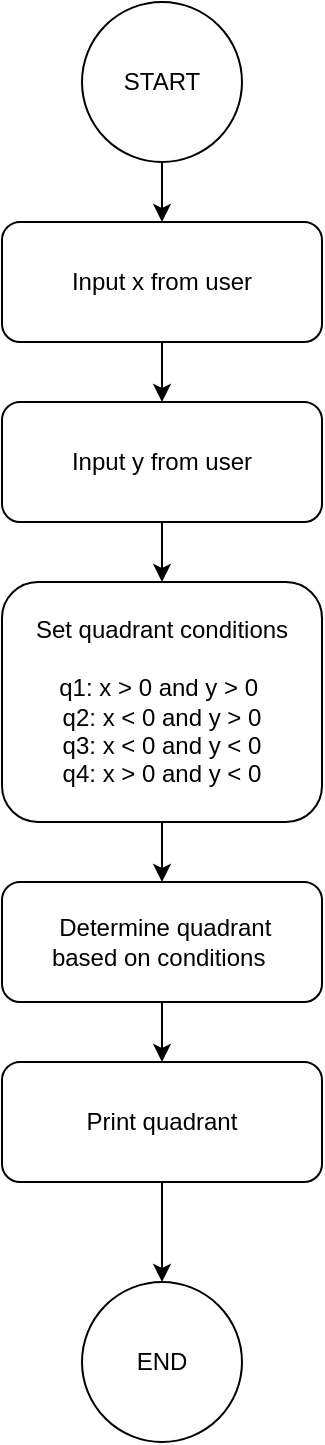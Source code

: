 <mxfile>
    <diagram id="yj5n4ftYq1eQMBED9ttL" name="Page-1">
        <mxGraphModel dx="332" dy="289" grid="1" gridSize="10" guides="1" tooltips="1" connect="1" arrows="1" fold="1" page="1" pageScale="1" pageWidth="850" pageHeight="1100" math="0" shadow="0">
            <root>
                <mxCell id="0"/>
                <mxCell id="1" parent="0"/>
                <mxCell id="9" value="" style="edgeStyle=none;html=1;" edge="1" parent="1" source="2" target="3">
                    <mxGeometry relative="1" as="geometry"/>
                </mxCell>
                <mxCell id="2" value="START" style="ellipse;whiteSpace=wrap;html=1;aspect=fixed;" vertex="1" parent="1">
                    <mxGeometry x="120" y="40" width="80" height="80" as="geometry"/>
                </mxCell>
                <mxCell id="10" value="" style="edgeStyle=none;html=1;" edge="1" parent="1" source="3" target="5">
                    <mxGeometry relative="1" as="geometry"/>
                </mxCell>
                <mxCell id="3" value="Input x from user" style="rounded=1;whiteSpace=wrap;html=1;" vertex="1" parent="1">
                    <mxGeometry x="80" y="150" width="160" height="60" as="geometry"/>
                </mxCell>
                <mxCell id="12" value="" style="edgeStyle=none;html=1;" edge="1" parent="1" source="4" target="6">
                    <mxGeometry relative="1" as="geometry"/>
                </mxCell>
                <mxCell id="4" value="Set quadrant conditions&lt;br&gt;&amp;nbsp;&lt;br&gt;q1: x &amp;gt; 0 and y &amp;gt; 0&amp;nbsp;&lt;br&gt;q2: x &amp;lt; 0 and y &amp;gt; 0&lt;br&gt;q3: x &amp;lt; 0 and y &amp;lt; 0&lt;br&gt;q4: x &amp;gt; 0 and y &amp;lt; 0" style="rounded=1;whiteSpace=wrap;html=1;" vertex="1" parent="1">
                    <mxGeometry x="80" y="330" width="160" height="120" as="geometry"/>
                </mxCell>
                <mxCell id="11" value="" style="edgeStyle=none;html=1;" edge="1" parent="1" source="5" target="4">
                    <mxGeometry relative="1" as="geometry"/>
                </mxCell>
                <mxCell id="5" value="Input y from user" style="rounded=1;whiteSpace=wrap;html=1;" vertex="1" parent="1">
                    <mxGeometry x="80" y="240" width="160" height="60" as="geometry"/>
                </mxCell>
                <mxCell id="13" value="" style="edgeStyle=none;html=1;" edge="1" parent="1" source="6" target="7">
                    <mxGeometry relative="1" as="geometry"/>
                </mxCell>
                <mxCell id="6" value="&amp;nbsp;Determine quadrant&lt;br&gt;based on conditions&amp;nbsp;" style="rounded=1;whiteSpace=wrap;html=1;" vertex="1" parent="1">
                    <mxGeometry x="80" y="480" width="160" height="60" as="geometry"/>
                </mxCell>
                <mxCell id="14" value="" style="edgeStyle=none;html=1;" edge="1" parent="1" source="7" target="8">
                    <mxGeometry relative="1" as="geometry"/>
                </mxCell>
                <mxCell id="7" value="Print quadrant" style="rounded=1;whiteSpace=wrap;html=1;" vertex="1" parent="1">
                    <mxGeometry x="80" y="570" width="160" height="60" as="geometry"/>
                </mxCell>
                <mxCell id="8" value="END" style="ellipse;whiteSpace=wrap;html=1;aspect=fixed;" vertex="1" parent="1">
                    <mxGeometry x="120" y="680" width="80" height="80" as="geometry"/>
                </mxCell>
            </root>
        </mxGraphModel>
    </diagram>
</mxfile>